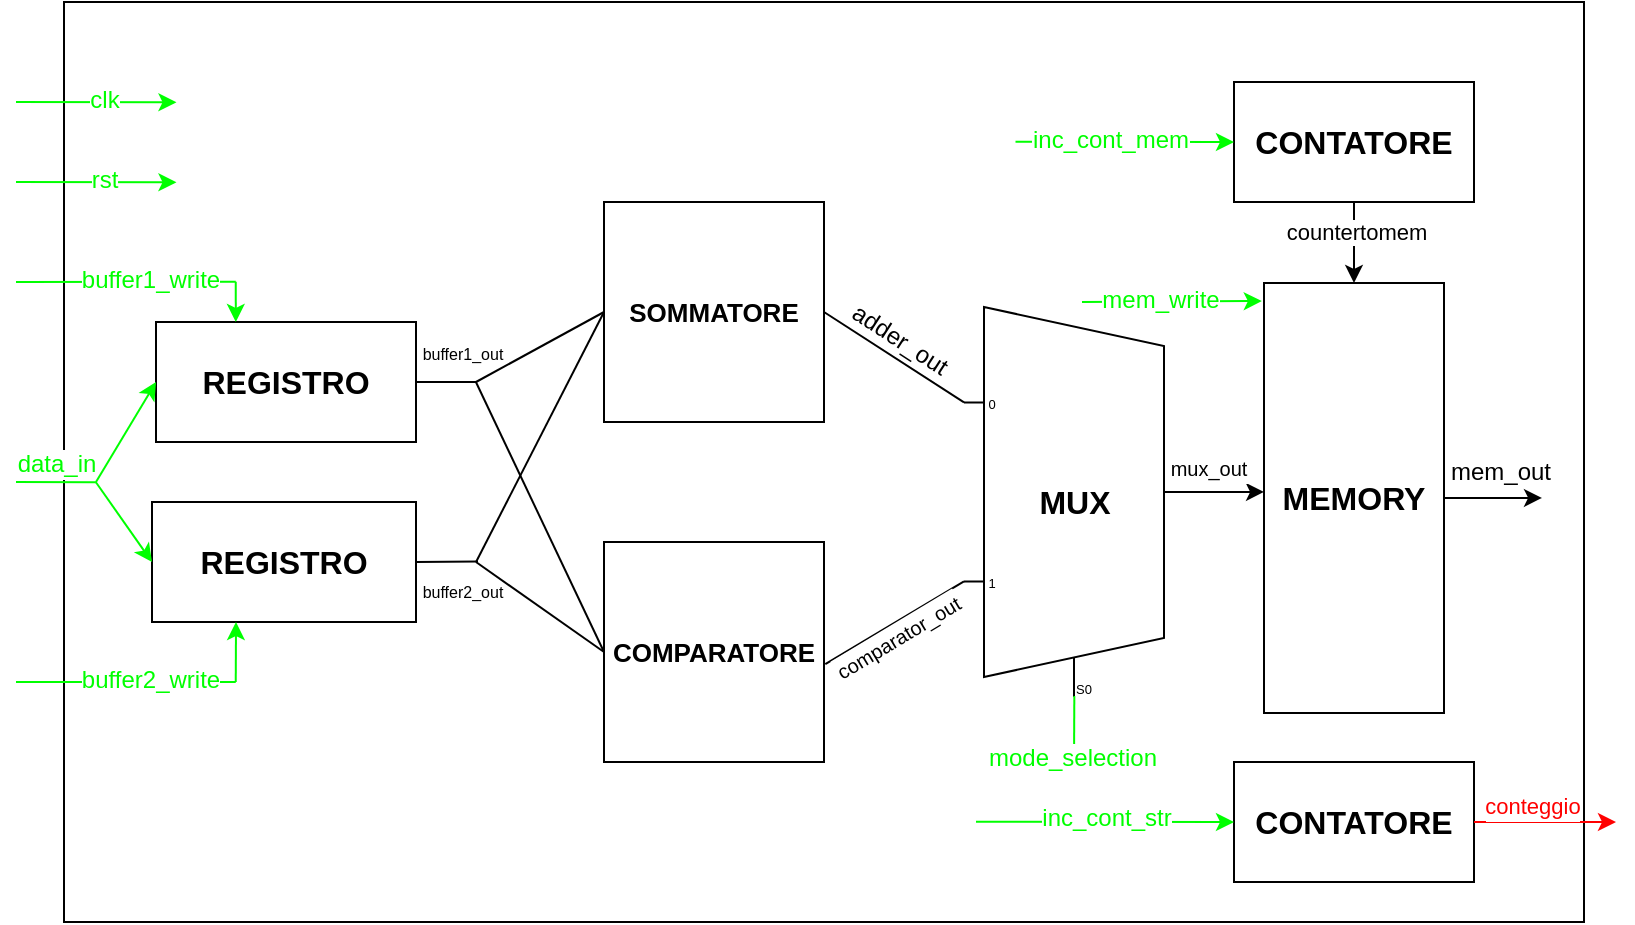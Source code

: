 <mxfile version="15.7.3" type="device"><diagram id="-cjDu8xbOu7axMJi4o_n" name="Pagina-1"><mxGraphModel dx="599" dy="376" grid="1" gridSize="10" guides="1" tooltips="1" connect="1" arrows="1" fold="1" page="1" pageScale="1" pageWidth="827" pageHeight="1169" math="0" shadow="0"><root><mxCell id="0"/><mxCell id="1" parent="0"/><mxCell id="4wnEIscJy7FI0ZONUlJF-1" value="" style="rounded=0;whiteSpace=wrap;html=1;fillColor=none;" vertex="1" parent="1"><mxGeometry x="34" y="40" width="760" height="460" as="geometry"/></mxCell><mxCell id="4wnEIscJy7FI0ZONUlJF-2" value="&lt;b&gt;&lt;font style=&quot;font-size: 16px&quot;&gt;REGISTRO&lt;/font&gt;&lt;/b&gt;" style="rounded=0;whiteSpace=wrap;html=1;fillColor=none;rotation=0;" vertex="1" parent="1"><mxGeometry x="80" y="200" width="130" height="60" as="geometry"/></mxCell><mxCell id="4wnEIscJy7FI0ZONUlJF-3" value="&lt;b&gt;&lt;font style=&quot;font-size: 16px&quot;&gt;REGISTRO&lt;/font&gt;&lt;/b&gt;" style="rounded=0;whiteSpace=wrap;html=1;fillColor=none;rotation=0;" vertex="1" parent="1"><mxGeometry x="78" y="290" width="132" height="60" as="geometry"/></mxCell><mxCell id="4wnEIscJy7FI0ZONUlJF-4" value="&lt;b&gt;&lt;font style=&quot;font-size: 13px&quot;&gt;COMPARATORE&lt;/font&gt;&lt;/b&gt;" style="whiteSpace=wrap;html=1;aspect=fixed;fillColor=none;" vertex="1" parent="1"><mxGeometry x="304" y="310" width="110" height="110" as="geometry"/></mxCell><mxCell id="4wnEIscJy7FI0ZONUlJF-5" value="&lt;b&gt;&lt;font style=&quot;font-size: 13px&quot;&gt;SOMMATORE&lt;/font&gt;&lt;/b&gt;" style="whiteSpace=wrap;html=1;aspect=fixed;fillColor=none;" vertex="1" parent="1"><mxGeometry x="304" y="140" width="110" height="110" as="geometry"/></mxCell><mxCell id="4wnEIscJy7FI0ZONUlJF-7" value="&lt;b&gt;&lt;font style=&quot;font-size: 16px&quot;&gt;MUX&lt;/font&gt;&lt;/b&gt;" style="shadow=0;dashed=0;align=center;html=1;strokeWidth=1;shape=mxgraph.electrical.abstract.mux2;fontSize=13;fillColor=none;" vertex="1" parent="1"><mxGeometry x="484" y="192.5" width="110" height="195" as="geometry"/></mxCell><mxCell id="4wnEIscJy7FI0ZONUlJF-10" value="&lt;b&gt;MEMORY&lt;/b&gt;" style="rounded=0;whiteSpace=wrap;html=1;fontSize=16;fillColor=none;" vertex="1" parent="1"><mxGeometry x="634" y="180.5" width="90" height="215" as="geometry"/></mxCell><mxCell id="4wnEIscJy7FI0ZONUlJF-11" value="" style="endArrow=none;html=1;rounded=0;fontSize=16;exitX=1;exitY=0.5;exitDx=0;exitDy=0;" edge="1" parent="1" source="4wnEIscJy7FI0ZONUlJF-2"><mxGeometry width="50" height="50" relative="1" as="geometry"><mxPoint x="364" y="250" as="sourcePoint"/><mxPoint x="240" y="230" as="targetPoint"/></mxGeometry></mxCell><mxCell id="4wnEIscJy7FI0ZONUlJF-27" value="&lt;font style=&quot;font-size: 8px&quot;&gt;buffer1_out&lt;/font&gt;" style="edgeLabel;html=1;align=center;verticalAlign=middle;resizable=0;points=[];fontSize=10;" vertex="1" connectable="0" parent="4wnEIscJy7FI0ZONUlJF-11"><mxGeometry x="0.391" y="-1" relative="1" as="geometry"><mxPoint x="2" y="-16" as="offset"/></mxGeometry></mxCell><mxCell id="4wnEIscJy7FI0ZONUlJF-12" value="" style="endArrow=none;html=1;rounded=0;fontSize=16;exitX=1;exitY=0.5;exitDx=0;exitDy=0;entryX=0.287;entryY=0.571;entryDx=0;entryDy=0;entryPerimeter=0;" edge="1" parent="1"><mxGeometry width="50" height="50" relative="1" as="geometry"><mxPoint x="210" y="319.94" as="sourcePoint"/><mxPoint x="241" y="319.76" as="targetPoint"/></mxGeometry></mxCell><mxCell id="4wnEIscJy7FI0ZONUlJF-28" value="buffer2_out" style="edgeLabel;html=1;align=center;verticalAlign=middle;resizable=0;points=[];fontSize=8;" vertex="1" connectable="0" parent="4wnEIscJy7FI0ZONUlJF-12"><mxGeometry x="0.383" relative="1" as="geometry"><mxPoint x="1" y="15" as="offset"/></mxGeometry></mxCell><mxCell id="4wnEIscJy7FI0ZONUlJF-13" value="&lt;b&gt;CONTATORE&lt;/b&gt;" style="rounded=0;whiteSpace=wrap;html=1;fontSize=16;fillColor=none;" vertex="1" parent="1"><mxGeometry x="619" y="80" width="120" height="60" as="geometry"/></mxCell><mxCell id="4wnEIscJy7FI0ZONUlJF-14" value="&lt;b&gt;CONTATORE&lt;/b&gt;" style="rounded=0;whiteSpace=wrap;html=1;fontSize=16;fillColor=none;" vertex="1" parent="1"><mxGeometry x="619" y="420" width="120" height="60" as="geometry"/></mxCell><mxCell id="4wnEIscJy7FI0ZONUlJF-15" value="" style="endArrow=none;html=1;rounded=0;fontSize=16;entryX=1;entryY=0.5;entryDx=0;entryDy=0;exitX=0;exitY=0.229;exitDx=0;exitDy=3;exitPerimeter=0;" edge="1" parent="1" source="4wnEIscJy7FI0ZONUlJF-7" target="4wnEIscJy7FI0ZONUlJF-5"><mxGeometry width="50" height="50" relative="1" as="geometry"><mxPoint x="400" y="280" as="sourcePoint"/><mxPoint x="450" y="230" as="targetPoint"/></mxGeometry></mxCell><mxCell id="4wnEIscJy7FI0ZONUlJF-18" value="&lt;font style=&quot;font-size: 12px&quot;&gt;adder_out&lt;/font&gt;" style="edgeLabel;html=1;align=center;verticalAlign=middle;resizable=0;points=[];fontSize=16;rotation=33;" vertex="1" connectable="0" parent="4wnEIscJy7FI0ZONUlJF-15"><mxGeometry x="0.472" y="3" relative="1" as="geometry"><mxPoint x="22" y="-3" as="offset"/></mxGeometry></mxCell><mxCell id="4wnEIscJy7FI0ZONUlJF-16" value="" style="endArrow=none;html=1;rounded=0;fontSize=16;exitX=1.006;exitY=0.555;exitDx=0;exitDy=0;exitPerimeter=0;entryX=0;entryY=0.688;entryDx=0;entryDy=3;entryPerimeter=0;" edge="1" parent="1" source="4wnEIscJy7FI0ZONUlJF-4" target="4wnEIscJy7FI0ZONUlJF-7"><mxGeometry width="50" height="50" relative="1" as="geometry"><mxPoint x="400" y="280" as="sourcePoint"/><mxPoint x="480" y="330" as="targetPoint"/></mxGeometry></mxCell><mxCell id="4wnEIscJy7FI0ZONUlJF-19" value="&lt;font style=&quot;font-size: 10px&quot;&gt;comparator_out&lt;/font&gt;" style="edgeLabel;html=1;align=center;verticalAlign=middle;resizable=0;points=[];fontSize=12;rotation=329;" vertex="1" connectable="0" parent="4wnEIscJy7FI0ZONUlJF-16"><mxGeometry x="-0.236" relative="1" as="geometry"><mxPoint x="9" y="3" as="offset"/></mxGeometry></mxCell><mxCell id="4wnEIscJy7FI0ZONUlJF-17" value="" style="endArrow=classic;html=1;rounded=0;fontSize=16;exitX=1;exitY=0.5;exitDx=0;exitDy=0;entryX=0.987;entryY=0.539;entryDx=0;entryDy=0;entryPerimeter=0;" edge="1" parent="1"><mxGeometry width="50" height="50" relative="1" as="geometry"><mxPoint x="724" y="288" as="sourcePoint"/><mxPoint x="773" y="287.94" as="targetPoint"/></mxGeometry></mxCell><mxCell id="4wnEIscJy7FI0ZONUlJF-20" value="&lt;font style=&quot;font-size: 12px&quot;&gt;mem_out&lt;/font&gt;" style="edgeLabel;html=1;align=center;verticalAlign=middle;resizable=0;points=[];fontSize=10;" vertex="1" connectable="0" parent="4wnEIscJy7FI0ZONUlJF-17"><mxGeometry x="-0.334" y="1" relative="1" as="geometry"><mxPoint x="11" y="-12" as="offset"/></mxGeometry></mxCell><mxCell id="4wnEIscJy7FI0ZONUlJF-21" value="" style="endArrow=classic;html=1;rounded=0;fontSize=12;exitX=1;exitY=0.5;exitDx=0;exitDy=-5;exitPerimeter=0;entryX=0.067;entryY=0.486;entryDx=0;entryDy=0;entryPerimeter=0;" edge="1" parent="1"><mxGeometry width="50" height="50" relative="1" as="geometry"><mxPoint x="588" y="285" as="sourcePoint"/><mxPoint x="634.03" y="284.99" as="targetPoint"/></mxGeometry></mxCell><mxCell id="4wnEIscJy7FI0ZONUlJF-22" value="&lt;font style=&quot;font-size: 10px&quot;&gt;mux_out&lt;/font&gt;" style="edgeLabel;html=1;align=center;verticalAlign=middle;resizable=0;points=[];fontSize=12;" vertex="1" connectable="0" parent="4wnEIscJy7FI0ZONUlJF-21"><mxGeometry x="-0.555" relative="1" as="geometry"><mxPoint x="8" y="-12" as="offset"/></mxGeometry></mxCell><mxCell id="4wnEIscJy7FI0ZONUlJF-23" value="" style="endArrow=none;html=1;rounded=0;fontSize=10;startArrow=none;startFill=0;exitX=0;exitY=0.5;exitDx=0;exitDy=0;" edge="1" parent="1" source="4wnEIscJy7FI0ZONUlJF-5"><mxGeometry width="50" height="50" relative="1" as="geometry"><mxPoint x="290" y="300" as="sourcePoint"/><mxPoint x="240" y="230" as="targetPoint"/></mxGeometry></mxCell><mxCell id="4wnEIscJy7FI0ZONUlJF-24" value="" style="endArrow=none;html=1;rounded=0;fontSize=10;exitX=0.271;exitY=0.413;exitDx=0;exitDy=0;exitPerimeter=0;entryX=0;entryY=0.5;entryDx=0;entryDy=0;" edge="1" parent="1" source="4wnEIscJy7FI0ZONUlJF-1" target="4wnEIscJy7FI0ZONUlJF-4"><mxGeometry width="50" height="50" relative="1" as="geometry"><mxPoint x="290" y="300" as="sourcePoint"/><mxPoint x="340" y="250" as="targetPoint"/></mxGeometry></mxCell><mxCell id="4wnEIscJy7FI0ZONUlJF-25" value="" style="endArrow=none;html=1;rounded=0;fontSize=10;exitX=0.271;exitY=0.609;exitDx=0;exitDy=0;exitPerimeter=0;entryX=0;entryY=0.5;entryDx=0;entryDy=0;" edge="1" parent="1" source="4wnEIscJy7FI0ZONUlJF-1" target="4wnEIscJy7FI0ZONUlJF-5"><mxGeometry width="50" height="50" relative="1" as="geometry"><mxPoint x="290" y="300" as="sourcePoint"/><mxPoint x="340" y="250" as="targetPoint"/></mxGeometry></mxCell><mxCell id="4wnEIscJy7FI0ZONUlJF-26" value="" style="endArrow=none;html=1;rounded=0;fontSize=10;entryX=0;entryY=0.5;entryDx=0;entryDy=0;" edge="1" parent="1" target="4wnEIscJy7FI0ZONUlJF-4"><mxGeometry width="50" height="50" relative="1" as="geometry"><mxPoint x="240" y="320" as="sourcePoint"/><mxPoint x="340" y="250" as="targetPoint"/></mxGeometry></mxCell><mxCell id="4wnEIscJy7FI0ZONUlJF-29" value="" style="endArrow=classic;html=1;rounded=0;fontSize=8;exitX=0.5;exitY=1;exitDx=0;exitDy=0;entryX=0.5;entryY=0;entryDx=0;entryDy=0;" edge="1" parent="1" source="4wnEIscJy7FI0ZONUlJF-13" target="4wnEIscJy7FI0ZONUlJF-10"><mxGeometry width="50" height="50" relative="1" as="geometry"><mxPoint x="560" y="190" as="sourcePoint"/><mxPoint x="610" y="140" as="targetPoint"/></mxGeometry></mxCell><mxCell id="4wnEIscJy7FI0ZONUlJF-30" value="&lt;font style=&quot;font-size: 11px&quot;&gt;countertomem&lt;/font&gt;" style="edgeLabel;html=1;align=center;verticalAlign=middle;resizable=0;points=[];fontSize=8;" vertex="1" connectable="0" parent="4wnEIscJy7FI0ZONUlJF-29"><mxGeometry x="-0.269" y="2" relative="1" as="geometry"><mxPoint x="-1" as="offset"/></mxGeometry></mxCell><mxCell id="4wnEIscJy7FI0ZONUlJF-31" value="" style="endArrow=classic;html=1;rounded=0;fontSize=11;entryX=0.074;entryY=0.109;entryDx=0;entryDy=0;entryPerimeter=0;strokeColor=#00FF00;fontColor=#00FF00;" edge="1" parent="1" target="4wnEIscJy7FI0ZONUlJF-1"><mxGeometry width="50" height="50" relative="1" as="geometry"><mxPoint x="10" y="90" as="sourcePoint"/><mxPoint x="100" y="80" as="targetPoint"/></mxGeometry></mxCell><mxCell id="4wnEIscJy7FI0ZONUlJF-32" value="clk" style="edgeLabel;html=1;align=center;verticalAlign=middle;resizable=0;points=[];fontSize=12;fontColor=#00FF00;" vertex="1" connectable="0" parent="4wnEIscJy7FI0ZONUlJF-31"><mxGeometry x="0.346" y="1" relative="1" as="geometry"><mxPoint x="-10" as="offset"/></mxGeometry></mxCell><mxCell id="4wnEIscJy7FI0ZONUlJF-33" value="" style="endArrow=classic;html=1;rounded=0;fontSize=11;fontColor=#00FF00;strokeColor=#00FF00;exitX=0.626;exitY=0.152;exitDx=0;exitDy=0;exitPerimeter=0;entryX=0;entryY=0.5;entryDx=0;entryDy=0;" edge="1" parent="1" source="4wnEIscJy7FI0ZONUlJF-1" target="4wnEIscJy7FI0ZONUlJF-13"><mxGeometry width="50" height="50" relative="1" as="geometry"><mxPoint x="570" y="130" as="sourcePoint"/><mxPoint x="620" y="80" as="targetPoint"/></mxGeometry></mxCell><mxCell id="4wnEIscJy7FI0ZONUlJF-34" value="&lt;font style=&quot;font-size: 12px&quot;&gt;inc_cont_mem&lt;/font&gt;" style="edgeLabel;html=1;align=center;verticalAlign=middle;resizable=0;points=[];fontSize=11;fontColor=#00FF00;" vertex="1" connectable="0" parent="4wnEIscJy7FI0ZONUlJF-33"><mxGeometry x="-0.143" y="2" relative="1" as="geometry"><mxPoint y="1" as="offset"/></mxGeometry></mxCell><mxCell id="4wnEIscJy7FI0ZONUlJF-35" value="" style="endArrow=classic;html=1;rounded=0;fontSize=11;fontColor=#00FF00;strokeColor=#00FF00;entryX=0.074;entryY=0.196;entryDx=0;entryDy=0;entryPerimeter=0;" edge="1" parent="1"><mxGeometry width="50" height="50" relative="1" as="geometry"><mxPoint x="10" y="130" as="sourcePoint"/><mxPoint x="90.24" y="130.16" as="targetPoint"/></mxGeometry></mxCell><mxCell id="4wnEIscJy7FI0ZONUlJF-36" value="rst" style="edgeLabel;html=1;align=center;verticalAlign=middle;resizable=0;points=[];fontSize=12;fontColor=#00FF00;" vertex="1" connectable="0" parent="4wnEIscJy7FI0ZONUlJF-35"><mxGeometry x="0.132" y="1" relative="1" as="geometry"><mxPoint x="-2" as="offset"/></mxGeometry></mxCell><mxCell id="4wnEIscJy7FI0ZONUlJF-37" value="" style="endArrow=classic;html=1;rounded=0;fontSize=11;fontColor=#00FF00;strokeColor=#00FF00;exitX=0.679;exitY=0.326;exitDx=0;exitDy=0;exitPerimeter=0;entryX=0.01;entryY=0.042;entryDx=0;entryDy=0;entryPerimeter=0;" edge="1" parent="1"><mxGeometry width="50" height="50" relative="1" as="geometry"><mxPoint x="543" y="189.96" as="sourcePoint"/><mxPoint x="632.9" y="189.53" as="targetPoint"/></mxGeometry></mxCell><mxCell id="4wnEIscJy7FI0ZONUlJF-38" value="&lt;font style=&quot;font-size: 12px&quot;&gt;mem_write&lt;/font&gt;" style="edgeLabel;html=1;align=center;verticalAlign=middle;resizable=0;points=[];fontSize=11;fontColor=#00FF00;" vertex="1" connectable="0" parent="4wnEIscJy7FI0ZONUlJF-37"><mxGeometry x="-0.146" y="1" relative="1" as="geometry"><mxPoint as="offset"/></mxGeometry></mxCell><mxCell id="4wnEIscJy7FI0ZONUlJF-40" value="" style="endArrow=none;html=1;rounded=0;fontSize=11;fontColor=#00FF00;strokeColor=#00FF00;entryX=0.113;entryY=0.304;entryDx=0;entryDy=0;entryPerimeter=0;" edge="1" parent="1" target="4wnEIscJy7FI0ZONUlJF-1"><mxGeometry width="50" height="50" relative="1" as="geometry"><mxPoint x="10" y="180" as="sourcePoint"/><mxPoint x="130" y="130" as="targetPoint"/></mxGeometry></mxCell><mxCell id="4wnEIscJy7FI0ZONUlJF-42" value="buffer1_write" style="edgeLabel;html=1;align=center;verticalAlign=middle;resizable=0;points=[];fontSize=12;fontColor=#00FF00;" vertex="1" connectable="0" parent="4wnEIscJy7FI0ZONUlJF-40"><mxGeometry x="-0.132" y="1" relative="1" as="geometry"><mxPoint x="19" as="offset"/></mxGeometry></mxCell><mxCell id="4wnEIscJy7FI0ZONUlJF-41" value="" style="endArrow=classic;html=1;rounded=0;fontSize=11;fontColor=#00FF00;strokeColor=#00FF00;exitX=0.113;exitY=0.304;exitDx=0;exitDy=0;exitPerimeter=0;entryX=0.307;entryY=0;entryDx=0;entryDy=0;entryPerimeter=0;" edge="1" parent="1" source="4wnEIscJy7FI0ZONUlJF-1" target="4wnEIscJy7FI0ZONUlJF-2"><mxGeometry width="50" height="50" relative="1" as="geometry"><mxPoint x="80" y="240" as="sourcePoint"/><mxPoint x="130" y="190" as="targetPoint"/></mxGeometry></mxCell><mxCell id="4wnEIscJy7FI0ZONUlJF-43" value="" style="endArrow=none;html=1;rounded=0;fontSize=11;fontColor=#00FF00;strokeColor=#00FF00;entryX=0.113;entryY=0.739;entryDx=0;entryDy=0;entryPerimeter=0;" edge="1" parent="1" target="4wnEIscJy7FI0ZONUlJF-1"><mxGeometry width="50" height="50" relative="1" as="geometry"><mxPoint x="10" y="380" as="sourcePoint"/><mxPoint x="190" y="300" as="targetPoint"/></mxGeometry></mxCell><mxCell id="4wnEIscJy7FI0ZONUlJF-45" value="buffer2_write" style="edgeLabel;html=1;align=center;verticalAlign=middle;resizable=0;points=[];fontSize=12;fontColor=#00FF00;" vertex="1" connectable="0" parent="4wnEIscJy7FI0ZONUlJF-43"><mxGeometry x="-0.163" relative="1" as="geometry"><mxPoint x="21" y="-1" as="offset"/></mxGeometry></mxCell><mxCell id="4wnEIscJy7FI0ZONUlJF-44" value="" style="endArrow=classic;html=1;rounded=0;fontSize=11;fontColor=#00FF00;strokeColor=#00FF00;exitX=0.113;exitY=0.739;exitDx=0;exitDy=0;exitPerimeter=0;" edge="1" parent="1" source="4wnEIscJy7FI0ZONUlJF-1"><mxGeometry width="50" height="50" relative="1" as="geometry"><mxPoint x="140" y="350" as="sourcePoint"/><mxPoint x="120" y="350" as="targetPoint"/></mxGeometry></mxCell><mxCell id="4wnEIscJy7FI0ZONUlJF-47" value="" style="endArrow=none;html=1;rounded=0;fontSize=12;fontColor=#00FF00;strokeColor=#00FF00;entryX=0.666;entryY=0.761;entryDx=0;entryDy=0;entryPerimeter=0;" edge="1" parent="1"><mxGeometry width="50" height="50" relative="1" as="geometry"><mxPoint x="539" y="424" as="sourcePoint"/><mxPoint x="539.16" y="387.06" as="targetPoint"/></mxGeometry></mxCell><mxCell id="4wnEIscJy7FI0ZONUlJF-48" value="&lt;font style=&quot;font-size: 12px&quot;&gt;mode_selection&lt;/font&gt;" style="edgeLabel;html=1;align=center;verticalAlign=middle;resizable=0;points=[];fontSize=11;fontColor=#00FF00;" vertex="1" connectable="0" parent="4wnEIscJy7FI0ZONUlJF-47"><mxGeometry x="-0.669" y="1" relative="1" as="geometry"><mxPoint as="offset"/></mxGeometry></mxCell><mxCell id="4wnEIscJy7FI0ZONUlJF-49" value="" style="endArrow=classic;html=1;rounded=0;fontSize=12;fontColor=#00FF00;strokeColor=#00FF00;exitX=0.6;exitY=0.891;exitDx=0;exitDy=0;exitPerimeter=0;entryX=0;entryY=0.5;entryDx=0;entryDy=0;" edge="1" parent="1" source="4wnEIscJy7FI0ZONUlJF-1" target="4wnEIscJy7FI0ZONUlJF-14"><mxGeometry width="50" height="50" relative="1" as="geometry"><mxPoint x="620" y="430" as="sourcePoint"/><mxPoint x="670" y="380" as="targetPoint"/></mxGeometry></mxCell><mxCell id="4wnEIscJy7FI0ZONUlJF-50" value="inc_cont_str" style="edgeLabel;html=1;align=center;verticalAlign=middle;resizable=0;points=[];fontSize=12;fontColor=#00FF00;" vertex="1" connectable="0" parent="4wnEIscJy7FI0ZONUlJF-49"><mxGeometry x="0.122" y="-2" relative="1" as="geometry"><mxPoint x="-8" y="-4" as="offset"/></mxGeometry></mxCell><mxCell id="4wnEIscJy7FI0ZONUlJF-51" value="" style="endArrow=none;html=1;rounded=0;fontSize=12;fontColor=#00FF00;strokeColor=#00FF00;entryX=0.021;entryY=0.522;entryDx=0;entryDy=0;entryPerimeter=0;" edge="1" parent="1" target="4wnEIscJy7FI0ZONUlJF-1"><mxGeometry width="50" height="50" relative="1" as="geometry"><mxPoint x="10" y="280" as="sourcePoint"/><mxPoint x="150" y="250" as="targetPoint"/></mxGeometry></mxCell><mxCell id="4wnEIscJy7FI0ZONUlJF-54" value="data_in" style="edgeLabel;html=1;align=center;verticalAlign=middle;resizable=0;points=[];fontSize=12;fontColor=#00FF00;" vertex="1" connectable="0" parent="4wnEIscJy7FI0ZONUlJF-51"><mxGeometry x="-0.38" relative="1" as="geometry"><mxPoint x="7" y="-9" as="offset"/></mxGeometry></mxCell><mxCell id="4wnEIscJy7FI0ZONUlJF-52" value="" style="endArrow=classic;html=1;rounded=0;fontSize=12;fontColor=#00FF00;strokeColor=#00FF00;entryX=0;entryY=0.5;entryDx=0;entryDy=0;" edge="1" parent="1" target="4wnEIscJy7FI0ZONUlJF-2"><mxGeometry width="50" height="50" relative="1" as="geometry"><mxPoint x="50" y="280" as="sourcePoint"/><mxPoint x="150" y="250" as="targetPoint"/></mxGeometry></mxCell><mxCell id="4wnEIscJy7FI0ZONUlJF-53" value="" style="endArrow=classic;html=1;rounded=0;fontSize=12;fontColor=#00FF00;strokeColor=#00FF00;exitX=0.021;exitY=0.522;exitDx=0;exitDy=0;exitPerimeter=0;entryX=0;entryY=0.5;entryDx=0;entryDy=0;" edge="1" parent="1" source="4wnEIscJy7FI0ZONUlJF-1" target="4wnEIscJy7FI0ZONUlJF-3"><mxGeometry width="50" height="50" relative="1" as="geometry"><mxPoint x="100" y="300" as="sourcePoint"/><mxPoint x="150" y="250" as="targetPoint"/></mxGeometry></mxCell><mxCell id="4wnEIscJy7FI0ZONUlJF-55" value="" style="endArrow=classic;html=1;rounded=0;fontSize=12;fontColor=#FF0000;strokeColor=#FF0000;exitX=1;exitY=0.5;exitDx=0;exitDy=0;" edge="1" parent="1" source="4wnEIscJy7FI0ZONUlJF-14"><mxGeometry width="50" height="50" relative="1" as="geometry"><mxPoint x="610" y="370" as="sourcePoint"/><mxPoint x="810" y="450" as="targetPoint"/></mxGeometry></mxCell><mxCell id="4wnEIscJy7FI0ZONUlJF-56" value="&lt;font style=&quot;font-size: 11px&quot;&gt;conteggio&lt;/font&gt;" style="edgeLabel;html=1;align=center;verticalAlign=middle;resizable=0;points=[];fontSize=12;fontColor=#FF0000;" vertex="1" connectable="0" parent="4wnEIscJy7FI0ZONUlJF-55"><mxGeometry x="-0.322" y="-1" relative="1" as="geometry"><mxPoint x="5" y="-9" as="offset"/></mxGeometry></mxCell></root></mxGraphModel></diagram></mxfile>